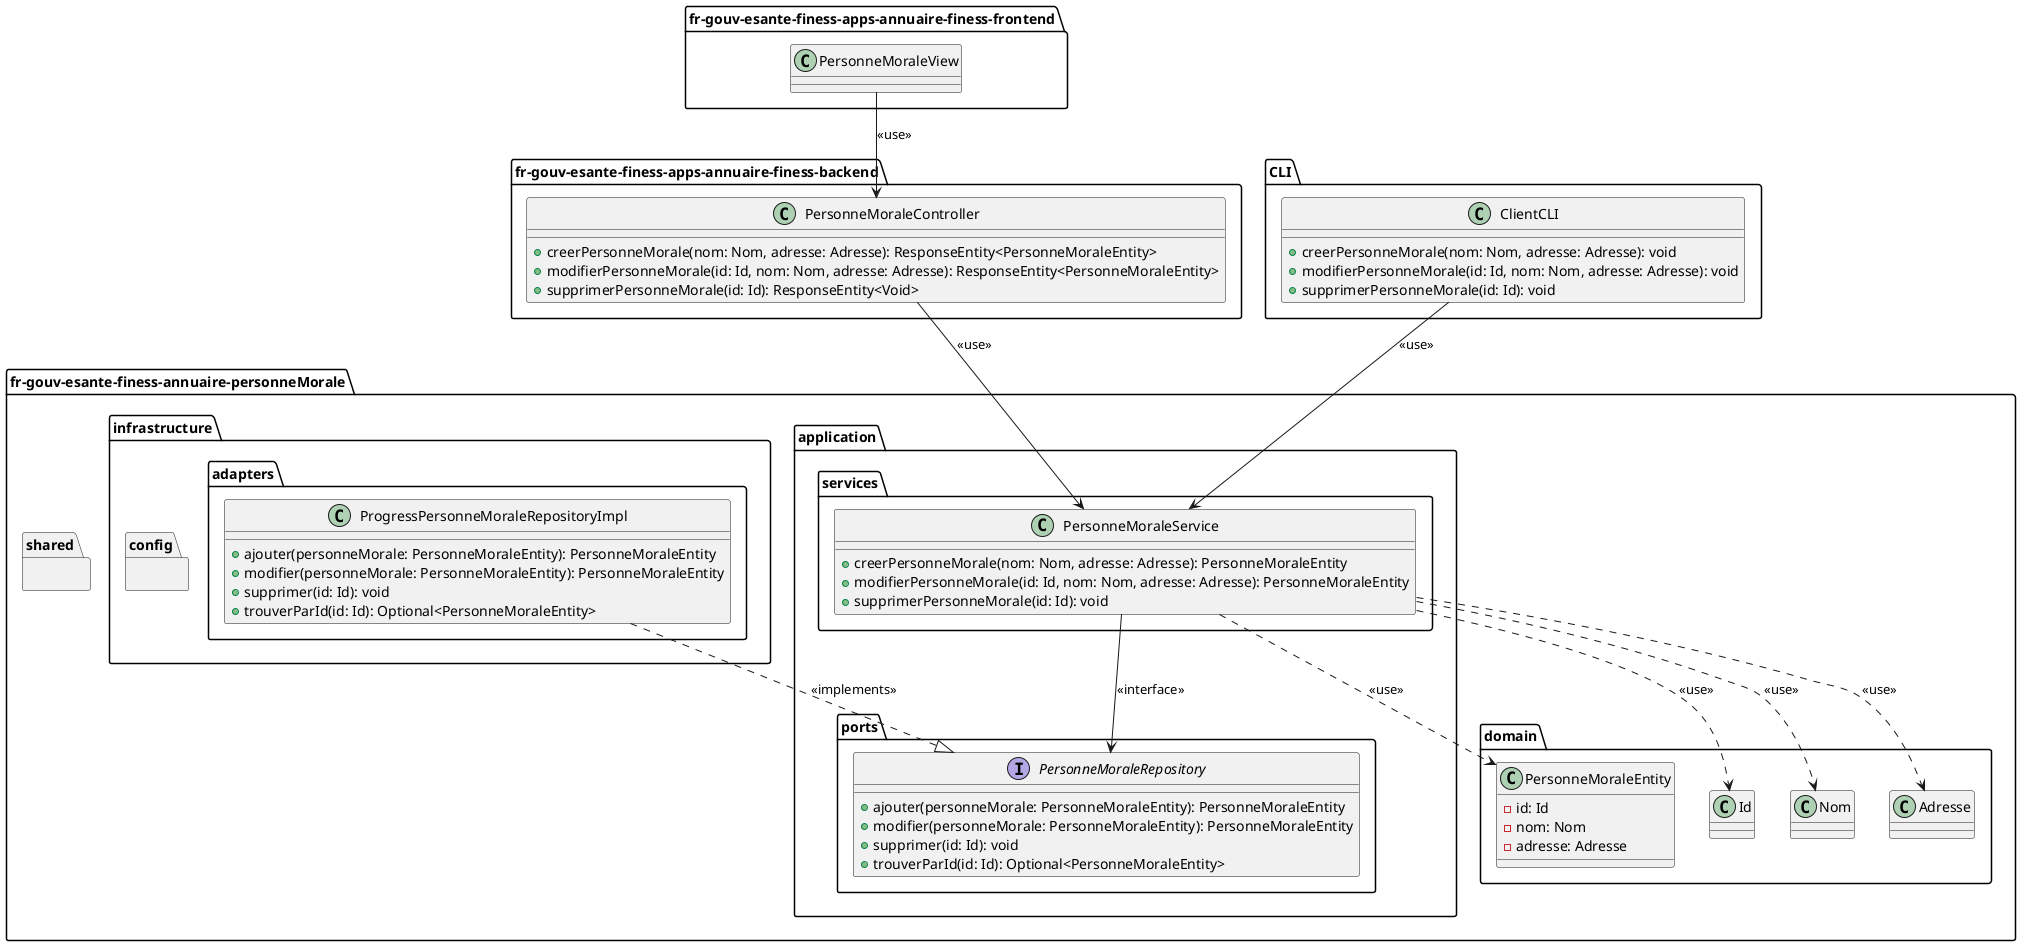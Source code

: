 @startuml

package "fr-gouv-esante-finess-annuaire-personneMorale" {

  package "domain" {
    class PersonneMoraleEntity {
      -id: Id
      -nom: Nom
      -adresse: Adresse
    }
    class Id {}
    class Nom {}
    class Adresse {}
  }

  package "application" {

    package "services" {
      class PersonneMoraleService {
        +creerPersonneMorale(nom: Nom, adresse: Adresse): PersonneMoraleEntity
        +modifierPersonneMorale(id: Id, nom: Nom, adresse: Adresse): PersonneMoraleEntity
        +supprimerPersonneMorale(id: Id): void
      }
    }

    package "ports" {
      interface PersonneMoraleRepository {
        +ajouter(personneMorale: PersonneMoraleEntity): PersonneMoraleEntity
        +modifier(personneMorale: PersonneMoraleEntity): PersonneMoraleEntity
        +supprimer(id: Id): void
        +trouverParId(id: Id): Optional<PersonneMoraleEntity>
      }
    }

  }

  package "infrastructure" {

    package "adapters" {
      class ProgressPersonneMoraleRepositoryImpl {
        +ajouter(personneMorale: PersonneMoraleEntity): PersonneMoraleEntity
        +modifier(personneMorale: PersonneMoraleEntity): PersonneMoraleEntity
        +supprimer(id: Id): void
        +trouverParId(id: Id): Optional<PersonneMoraleEntity>
      }
    }

    package "config" {}

  }

  package "shared" {}

}

package "fr-gouv-esante-finess-apps-annuaire-finess-backend" {
  class PersonneMoraleController {
    +creerPersonneMorale(nom: Nom, adresse: Adresse): ResponseEntity<PersonneMoraleEntity>
    +modifierPersonneMorale(id: Id, nom: Nom, adresse: Adresse): ResponseEntity<PersonneMoraleEntity>
    +supprimerPersonneMorale(id: Id): ResponseEntity<Void>
  }
}

package "fr-gouv-esante-finess-apps-annuaire-finess-frontend" {
  class PersonneMoraleView {}
}

package "CLI" {
  class ClientCLI {
    +creerPersonneMorale(nom: Nom, adresse: Adresse): void
    +modifierPersonneMorale(id: Id, nom: Nom, adresse: Adresse): void
    +supprimerPersonneMorale(id: Id): void
  }
}

PersonneMoraleService --> PersonneMoraleRepository : <<interface>>
ProgressPersonneMoraleRepositoryImpl ..|> PersonneMoraleRepository : <<implements>>
PersonneMoraleService ..> PersonneMoraleEntity : <<use>>
PersonneMoraleService ..> Id : <<use>>
PersonneMoraleService ..> Nom : <<use>>
PersonneMoraleService ..> Adresse : <<use>>

PersonneMoraleController --> PersonneMoraleService : <<use>>
PersonneMoraleView --> PersonneMoraleController : <<use>>
ClientCLI --> PersonneMoraleService : <<use>>

@enduml
